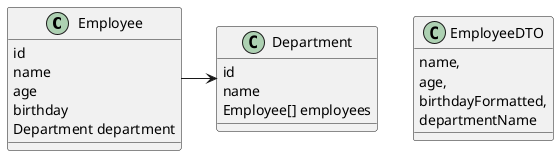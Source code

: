 @startuml

class Employee
class Department
class EmployeeDTO

Employee -> Department

class Employee {
id
name
age
birthday
Department department
}

class Department {
id
name
Employee[] employees
}

class EmployeeDTO {
name,
age,
birthdayFormatted,
departmentName
}

@enduml